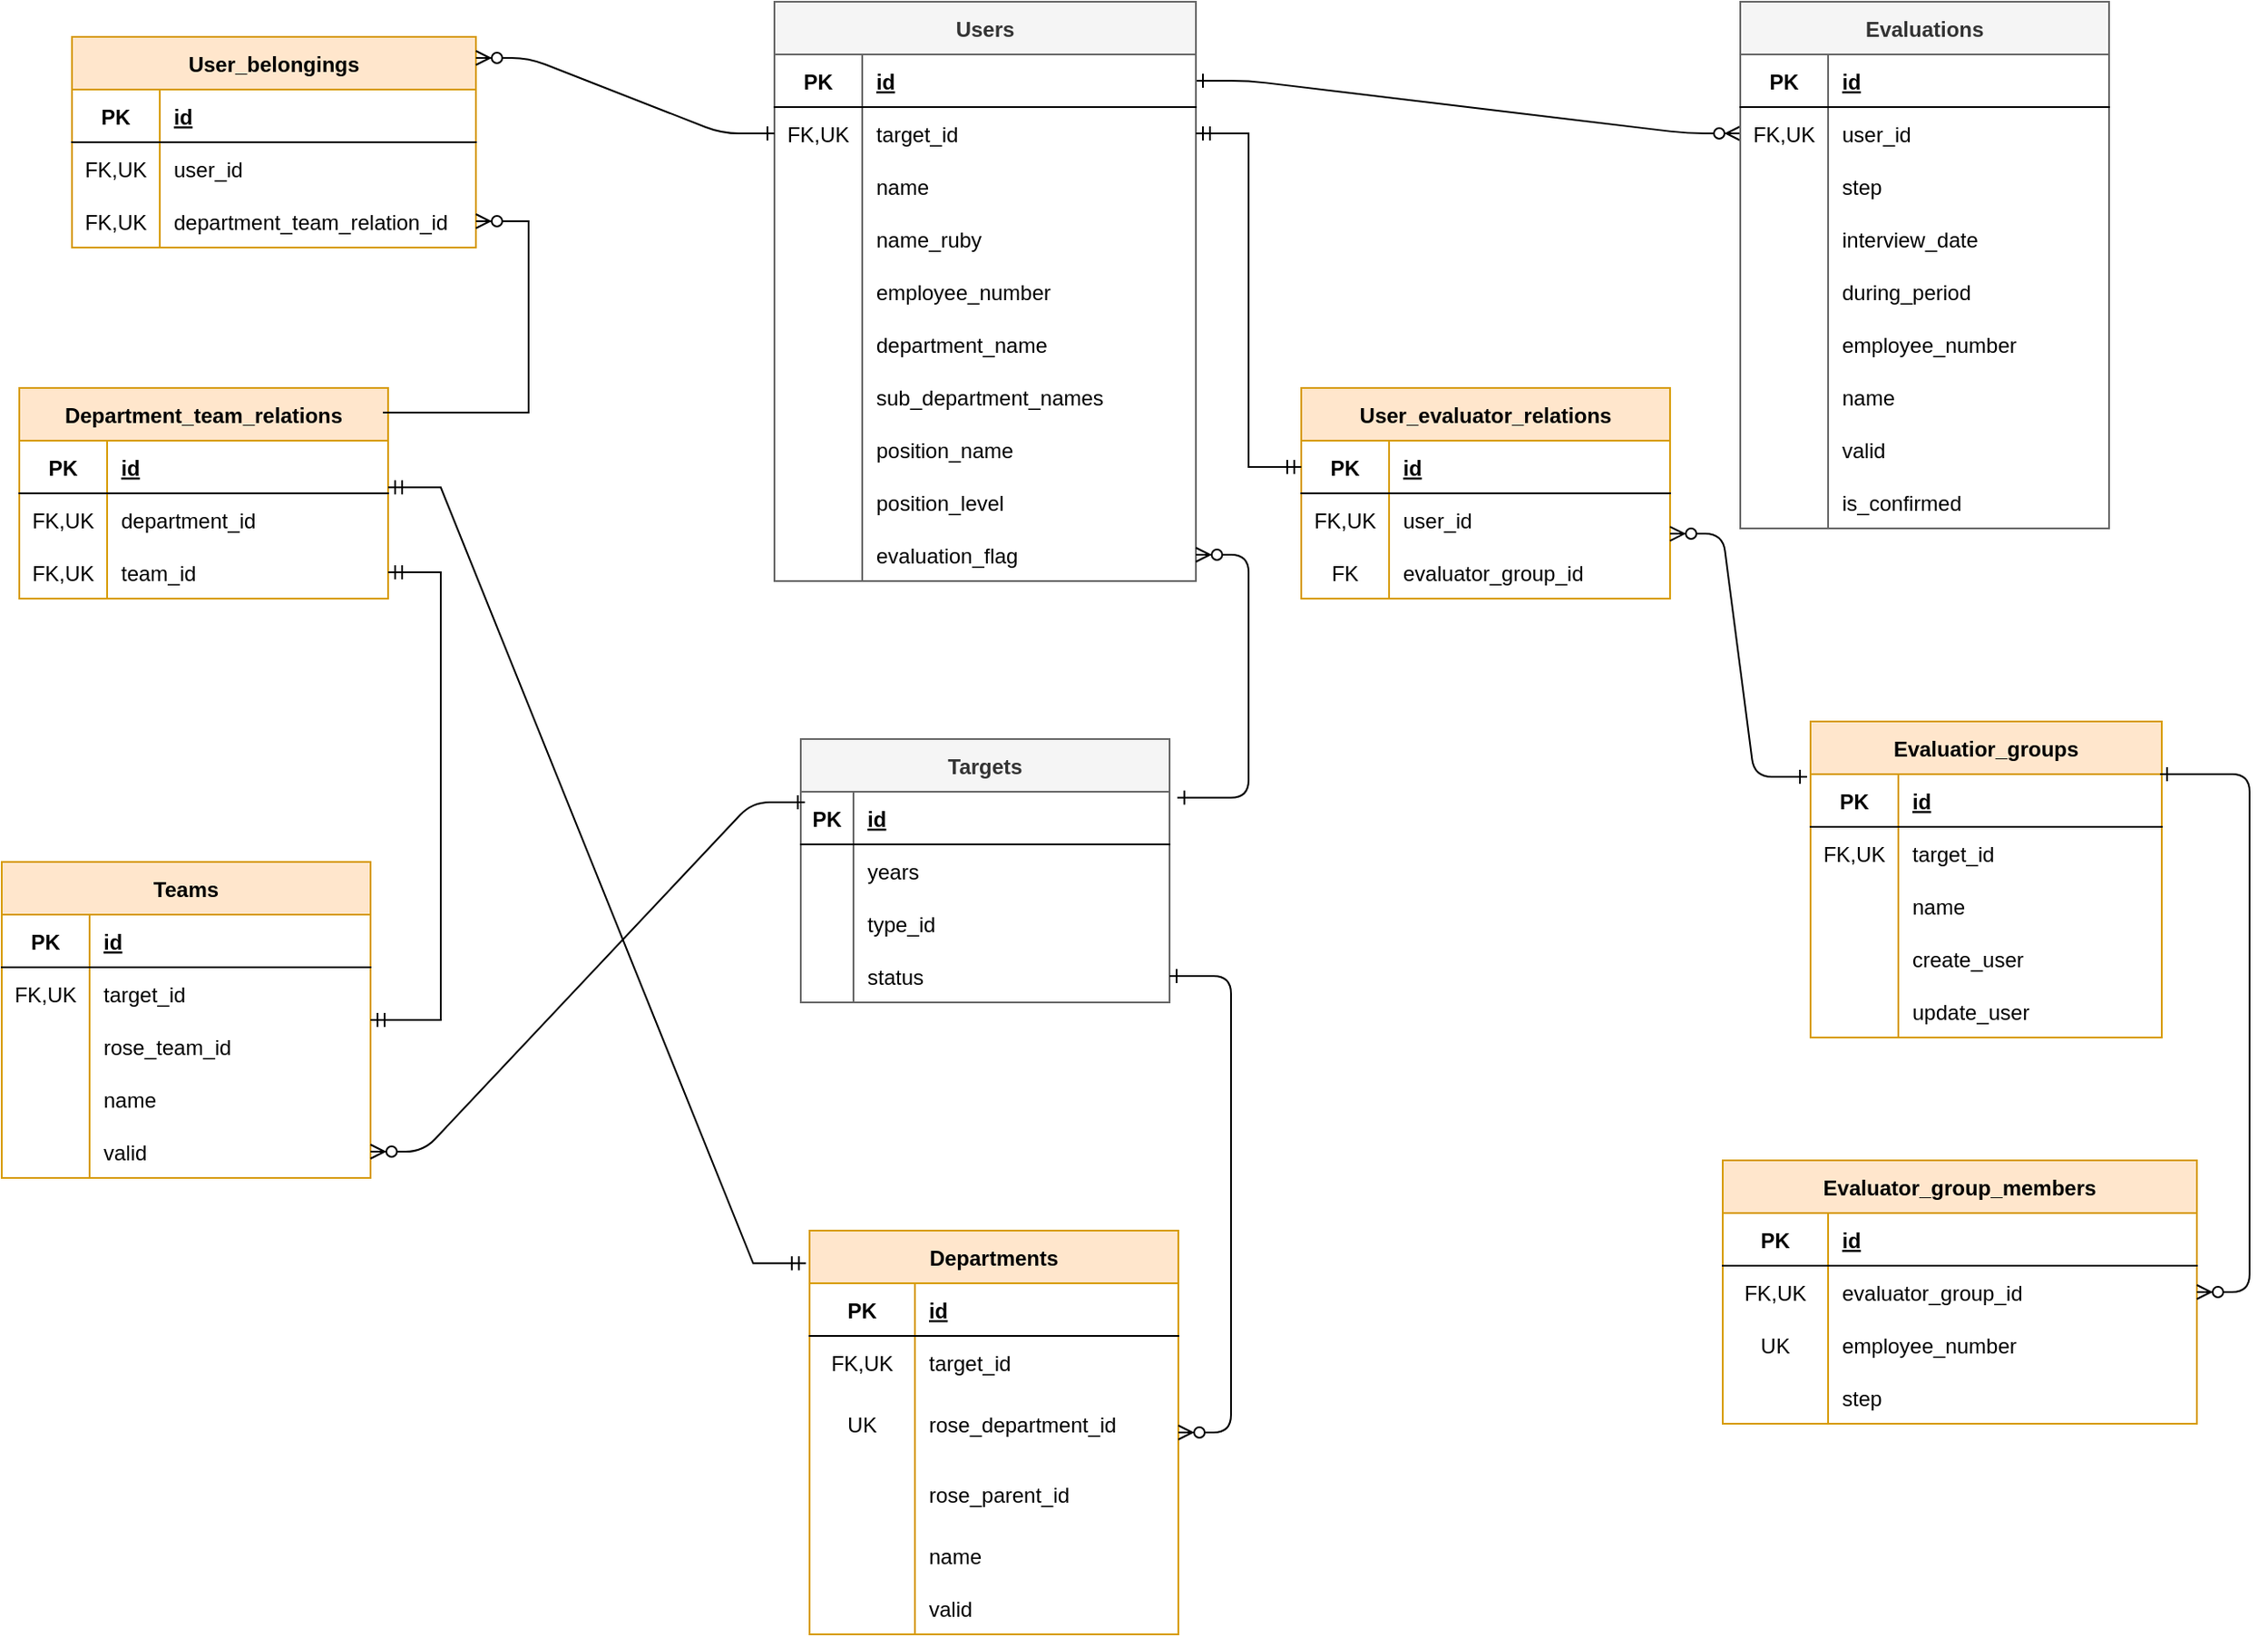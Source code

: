 <mxfile version="24.7.16">
  <diagram id="R2lEEEUBdFMjLlhIrx00" name="Page-1">
    <mxGraphModel dx="2284" dy="786" grid="1" gridSize="10" guides="1" tooltips="1" connect="1" arrows="1" fold="1" page="1" pageScale="1" pageWidth="850" pageHeight="1100" math="0" shadow="0" extFonts="Permanent Marker^https://fonts.googleapis.com/css?family=Permanent+Marker">
      <root>
        <mxCell id="0" />
        <mxCell id="1" parent="0" />
        <mxCell id="C-vyLk0tnHw3VtMMgP7b-1" value="" style="edgeStyle=entityRelationEdgeStyle;endArrow=ERzeroToMany;startArrow=ERone;endFill=1;startFill=0;" parent="1" source="C-vyLk0tnHw3VtMMgP7b-24" target="C-vyLk0tnHw3VtMMgP7b-6" edge="1">
          <mxGeometry width="100" height="100" relative="1" as="geometry">
            <mxPoint x="340" y="720" as="sourcePoint" />
            <mxPoint x="440" y="620" as="targetPoint" />
          </mxGeometry>
        </mxCell>
        <mxCell id="C-vyLk0tnHw3VtMMgP7b-2" value="Evaluations" style="shape=table;startSize=30;container=1;collapsible=1;childLayout=tableLayout;fixedRows=1;rowLines=0;fontStyle=1;align=center;resizeLast=1;fillColor=#f5f5f5;fontColor=#333333;strokeColor=#666666;" parent="1" vertex="1">
          <mxGeometry x="740" y="10" width="210" height="300" as="geometry" />
        </mxCell>
        <mxCell id="C-vyLk0tnHw3VtMMgP7b-3" value="" style="shape=partialRectangle;collapsible=0;dropTarget=0;pointerEvents=0;fillColor=none;points=[[0,0.5],[1,0.5]];portConstraint=eastwest;top=0;left=0;right=0;bottom=1;" parent="C-vyLk0tnHw3VtMMgP7b-2" vertex="1">
          <mxGeometry y="30" width="210" height="30" as="geometry" />
        </mxCell>
        <mxCell id="C-vyLk0tnHw3VtMMgP7b-4" value="PK" style="shape=partialRectangle;overflow=hidden;connectable=0;fillColor=none;top=0;left=0;bottom=0;right=0;fontStyle=1;" parent="C-vyLk0tnHw3VtMMgP7b-3" vertex="1">
          <mxGeometry width="50" height="30" as="geometry">
            <mxRectangle width="50" height="30" as="alternateBounds" />
          </mxGeometry>
        </mxCell>
        <mxCell id="C-vyLk0tnHw3VtMMgP7b-5" value="id" style="shape=partialRectangle;overflow=hidden;connectable=0;fillColor=none;top=0;left=0;bottom=0;right=0;align=left;spacingLeft=6;fontStyle=5;" parent="C-vyLk0tnHw3VtMMgP7b-3" vertex="1">
          <mxGeometry x="50" width="160" height="30" as="geometry">
            <mxRectangle width="160" height="30" as="alternateBounds" />
          </mxGeometry>
        </mxCell>
        <mxCell id="C-vyLk0tnHw3VtMMgP7b-6" value="" style="shape=partialRectangle;collapsible=0;dropTarget=0;pointerEvents=0;fillColor=none;points=[[0,0.5],[1,0.5]];portConstraint=eastwest;top=0;left=0;right=0;bottom=0;" parent="C-vyLk0tnHw3VtMMgP7b-2" vertex="1">
          <mxGeometry y="60" width="210" height="30" as="geometry" />
        </mxCell>
        <mxCell id="C-vyLk0tnHw3VtMMgP7b-7" value="FK,UK" style="shape=partialRectangle;overflow=hidden;connectable=0;fillColor=none;top=0;left=0;bottom=0;right=0;" parent="C-vyLk0tnHw3VtMMgP7b-6" vertex="1">
          <mxGeometry width="50" height="30" as="geometry">
            <mxRectangle width="50" height="30" as="alternateBounds" />
          </mxGeometry>
        </mxCell>
        <mxCell id="C-vyLk0tnHw3VtMMgP7b-8" value="user_id" style="shape=partialRectangle;overflow=hidden;connectable=0;fillColor=none;top=0;left=0;bottom=0;right=0;align=left;spacingLeft=6;" parent="C-vyLk0tnHw3VtMMgP7b-6" vertex="1">
          <mxGeometry x="50" width="160" height="30" as="geometry">
            <mxRectangle width="160" height="30" as="alternateBounds" />
          </mxGeometry>
        </mxCell>
        <mxCell id="C-vyLk0tnHw3VtMMgP7b-9" value="" style="shape=partialRectangle;collapsible=0;dropTarget=0;pointerEvents=0;fillColor=none;points=[[0,0.5],[1,0.5]];portConstraint=eastwest;top=0;left=0;right=0;bottom=0;" parent="C-vyLk0tnHw3VtMMgP7b-2" vertex="1">
          <mxGeometry y="90" width="210" height="30" as="geometry" />
        </mxCell>
        <mxCell id="C-vyLk0tnHw3VtMMgP7b-10" value="" style="shape=partialRectangle;overflow=hidden;connectable=0;fillColor=none;top=0;left=0;bottom=0;right=0;" parent="C-vyLk0tnHw3VtMMgP7b-9" vertex="1">
          <mxGeometry width="50" height="30" as="geometry">
            <mxRectangle width="50" height="30" as="alternateBounds" />
          </mxGeometry>
        </mxCell>
        <mxCell id="C-vyLk0tnHw3VtMMgP7b-11" value="step" style="shape=partialRectangle;overflow=hidden;connectable=0;fillColor=none;top=0;left=0;bottom=0;right=0;align=left;spacingLeft=6;" parent="C-vyLk0tnHw3VtMMgP7b-9" vertex="1">
          <mxGeometry x="50" width="160" height="30" as="geometry">
            <mxRectangle width="160" height="30" as="alternateBounds" />
          </mxGeometry>
        </mxCell>
        <mxCell id="zBMFIVo237VABx9bfyA4-43" style="shape=partialRectangle;collapsible=0;dropTarget=0;pointerEvents=0;fillColor=none;points=[[0,0.5],[1,0.5]];portConstraint=eastwest;top=0;left=0;right=0;bottom=0;" parent="C-vyLk0tnHw3VtMMgP7b-2" vertex="1">
          <mxGeometry y="120" width="210" height="30" as="geometry" />
        </mxCell>
        <mxCell id="zBMFIVo237VABx9bfyA4-44" style="shape=partialRectangle;overflow=hidden;connectable=0;fillColor=none;top=0;left=0;bottom=0;right=0;" parent="zBMFIVo237VABx9bfyA4-43" vertex="1">
          <mxGeometry width="50" height="30" as="geometry">
            <mxRectangle width="50" height="30" as="alternateBounds" />
          </mxGeometry>
        </mxCell>
        <mxCell id="zBMFIVo237VABx9bfyA4-45" value="interview_date" style="shape=partialRectangle;overflow=hidden;connectable=0;fillColor=none;top=0;left=0;bottom=0;right=0;align=left;spacingLeft=6;" parent="zBMFIVo237VABx9bfyA4-43" vertex="1">
          <mxGeometry x="50" width="160" height="30" as="geometry">
            <mxRectangle width="160" height="30" as="alternateBounds" />
          </mxGeometry>
        </mxCell>
        <mxCell id="zBMFIVo237VABx9bfyA4-46" style="shape=partialRectangle;collapsible=0;dropTarget=0;pointerEvents=0;fillColor=none;points=[[0,0.5],[1,0.5]];portConstraint=eastwest;top=0;left=0;right=0;bottom=0;" parent="C-vyLk0tnHw3VtMMgP7b-2" vertex="1">
          <mxGeometry y="150" width="210" height="30" as="geometry" />
        </mxCell>
        <mxCell id="zBMFIVo237VABx9bfyA4-47" style="shape=partialRectangle;overflow=hidden;connectable=0;fillColor=none;top=0;left=0;bottom=0;right=0;" parent="zBMFIVo237VABx9bfyA4-46" vertex="1">
          <mxGeometry width="50" height="30" as="geometry">
            <mxRectangle width="50" height="30" as="alternateBounds" />
          </mxGeometry>
        </mxCell>
        <mxCell id="zBMFIVo237VABx9bfyA4-48" value="during_period" style="shape=partialRectangle;overflow=hidden;connectable=0;fillColor=none;top=0;left=0;bottom=0;right=0;align=left;spacingLeft=6;" parent="zBMFIVo237VABx9bfyA4-46" vertex="1">
          <mxGeometry x="50" width="160" height="30" as="geometry">
            <mxRectangle width="160" height="30" as="alternateBounds" />
          </mxGeometry>
        </mxCell>
        <mxCell id="zBMFIVo237VABx9bfyA4-53" style="shape=partialRectangle;collapsible=0;dropTarget=0;pointerEvents=0;fillColor=none;points=[[0,0.5],[1,0.5]];portConstraint=eastwest;top=0;left=0;right=0;bottom=0;" parent="C-vyLk0tnHw3VtMMgP7b-2" vertex="1">
          <mxGeometry y="180" width="210" height="30" as="geometry" />
        </mxCell>
        <mxCell id="zBMFIVo237VABx9bfyA4-54" style="shape=partialRectangle;overflow=hidden;connectable=0;fillColor=none;top=0;left=0;bottom=0;right=0;" parent="zBMFIVo237VABx9bfyA4-53" vertex="1">
          <mxGeometry width="50" height="30" as="geometry">
            <mxRectangle width="50" height="30" as="alternateBounds" />
          </mxGeometry>
        </mxCell>
        <mxCell id="zBMFIVo237VABx9bfyA4-55" value="employee_number" style="shape=partialRectangle;overflow=hidden;connectable=0;fillColor=none;top=0;left=0;bottom=0;right=0;align=left;spacingLeft=6;" parent="zBMFIVo237VABx9bfyA4-53" vertex="1">
          <mxGeometry x="50" width="160" height="30" as="geometry">
            <mxRectangle width="160" height="30" as="alternateBounds" />
          </mxGeometry>
        </mxCell>
        <mxCell id="zBMFIVo237VABx9bfyA4-50" style="shape=partialRectangle;collapsible=0;dropTarget=0;pointerEvents=0;fillColor=none;points=[[0,0.5],[1,0.5]];portConstraint=eastwest;top=0;left=0;right=0;bottom=0;" parent="C-vyLk0tnHw3VtMMgP7b-2" vertex="1">
          <mxGeometry y="210" width="210" height="30" as="geometry" />
        </mxCell>
        <mxCell id="zBMFIVo237VABx9bfyA4-51" style="shape=partialRectangle;overflow=hidden;connectable=0;fillColor=none;top=0;left=0;bottom=0;right=0;" parent="zBMFIVo237VABx9bfyA4-50" vertex="1">
          <mxGeometry width="50" height="30" as="geometry">
            <mxRectangle width="50" height="30" as="alternateBounds" />
          </mxGeometry>
        </mxCell>
        <mxCell id="zBMFIVo237VABx9bfyA4-52" value="name" style="shape=partialRectangle;overflow=hidden;connectable=0;fillColor=none;top=0;left=0;bottom=0;right=0;align=left;spacingLeft=6;" parent="zBMFIVo237VABx9bfyA4-50" vertex="1">
          <mxGeometry x="50" width="160" height="30" as="geometry">
            <mxRectangle width="160" height="30" as="alternateBounds" />
          </mxGeometry>
        </mxCell>
        <mxCell id="zBMFIVo237VABx9bfyA4-56" style="shape=partialRectangle;collapsible=0;dropTarget=0;pointerEvents=0;fillColor=none;points=[[0,0.5],[1,0.5]];portConstraint=eastwest;top=0;left=0;right=0;bottom=0;" parent="C-vyLk0tnHw3VtMMgP7b-2" vertex="1">
          <mxGeometry y="240" width="210" height="30" as="geometry" />
        </mxCell>
        <mxCell id="zBMFIVo237VABx9bfyA4-57" style="shape=partialRectangle;overflow=hidden;connectable=0;fillColor=none;top=0;left=0;bottom=0;right=0;" parent="zBMFIVo237VABx9bfyA4-56" vertex="1">
          <mxGeometry width="50" height="30" as="geometry">
            <mxRectangle width="50" height="30" as="alternateBounds" />
          </mxGeometry>
        </mxCell>
        <mxCell id="zBMFIVo237VABx9bfyA4-58" value="valid" style="shape=partialRectangle;overflow=hidden;connectable=0;fillColor=none;top=0;left=0;bottom=0;right=0;align=left;spacingLeft=6;" parent="zBMFIVo237VABx9bfyA4-56" vertex="1">
          <mxGeometry x="50" width="160" height="30" as="geometry">
            <mxRectangle width="160" height="30" as="alternateBounds" />
          </mxGeometry>
        </mxCell>
        <mxCell id="zBMFIVo237VABx9bfyA4-59" style="shape=partialRectangle;collapsible=0;dropTarget=0;pointerEvents=0;fillColor=none;points=[[0,0.5],[1,0.5]];portConstraint=eastwest;top=0;left=0;right=0;bottom=0;" parent="C-vyLk0tnHw3VtMMgP7b-2" vertex="1">
          <mxGeometry y="270" width="210" height="30" as="geometry" />
        </mxCell>
        <mxCell id="zBMFIVo237VABx9bfyA4-60" style="shape=partialRectangle;overflow=hidden;connectable=0;fillColor=none;top=0;left=0;bottom=0;right=0;" parent="zBMFIVo237VABx9bfyA4-59" vertex="1">
          <mxGeometry width="50" height="30" as="geometry">
            <mxRectangle width="50" height="30" as="alternateBounds" />
          </mxGeometry>
        </mxCell>
        <mxCell id="zBMFIVo237VABx9bfyA4-61" value="is_confirmed" style="shape=partialRectangle;overflow=hidden;connectable=0;fillColor=none;top=0;left=0;bottom=0;right=0;align=left;spacingLeft=6;" parent="zBMFIVo237VABx9bfyA4-59" vertex="1">
          <mxGeometry x="50" width="160" height="30" as="geometry">
            <mxRectangle width="160" height="30" as="alternateBounds" />
          </mxGeometry>
        </mxCell>
        <mxCell id="C-vyLk0tnHw3VtMMgP7b-13" value="User_evaluator_relations" style="shape=table;startSize=30;container=1;collapsible=1;childLayout=tableLayout;fixedRows=1;rowLines=0;fontStyle=1;align=center;resizeLast=1;fillColor=#ffe6cc;strokeColor=#d79b00;" parent="1" vertex="1">
          <mxGeometry x="490" y="230" width="210" height="120" as="geometry" />
        </mxCell>
        <mxCell id="C-vyLk0tnHw3VtMMgP7b-14" value="" style="shape=partialRectangle;collapsible=0;dropTarget=0;pointerEvents=0;fillColor=none;points=[[0,0.5],[1,0.5]];portConstraint=eastwest;top=0;left=0;right=0;bottom=1;" parent="C-vyLk0tnHw3VtMMgP7b-13" vertex="1">
          <mxGeometry y="30" width="210" height="30" as="geometry" />
        </mxCell>
        <mxCell id="C-vyLk0tnHw3VtMMgP7b-15" value="PK" style="shape=partialRectangle;overflow=hidden;connectable=0;fillColor=none;top=0;left=0;bottom=0;right=0;fontStyle=1;" parent="C-vyLk0tnHw3VtMMgP7b-14" vertex="1">
          <mxGeometry width="50" height="30" as="geometry">
            <mxRectangle width="50" height="30" as="alternateBounds" />
          </mxGeometry>
        </mxCell>
        <mxCell id="C-vyLk0tnHw3VtMMgP7b-16" value="id" style="shape=partialRectangle;overflow=hidden;connectable=0;fillColor=none;top=0;left=0;bottom=0;right=0;align=left;spacingLeft=6;fontStyle=5;" parent="C-vyLk0tnHw3VtMMgP7b-14" vertex="1">
          <mxGeometry x="50" width="160" height="30" as="geometry">
            <mxRectangle width="160" height="30" as="alternateBounds" />
          </mxGeometry>
        </mxCell>
        <mxCell id="C-vyLk0tnHw3VtMMgP7b-17" value="" style="shape=partialRectangle;collapsible=0;dropTarget=0;pointerEvents=0;fillColor=none;points=[[0,0.5],[1,0.5]];portConstraint=eastwest;top=0;left=0;right=0;bottom=0;" parent="C-vyLk0tnHw3VtMMgP7b-13" vertex="1">
          <mxGeometry y="60" width="210" height="30" as="geometry" />
        </mxCell>
        <mxCell id="C-vyLk0tnHw3VtMMgP7b-18" value="FK,UK" style="shape=partialRectangle;overflow=hidden;connectable=0;fillColor=none;top=0;left=0;bottom=0;right=0;" parent="C-vyLk0tnHw3VtMMgP7b-17" vertex="1">
          <mxGeometry width="50" height="30" as="geometry">
            <mxRectangle width="50" height="30" as="alternateBounds" />
          </mxGeometry>
        </mxCell>
        <mxCell id="C-vyLk0tnHw3VtMMgP7b-19" value="user_id" style="shape=partialRectangle;overflow=hidden;connectable=0;fillColor=none;top=0;left=0;bottom=0;right=0;align=left;spacingLeft=6;" parent="C-vyLk0tnHw3VtMMgP7b-17" vertex="1">
          <mxGeometry x="50" width="160" height="30" as="geometry">
            <mxRectangle width="160" height="30" as="alternateBounds" />
          </mxGeometry>
        </mxCell>
        <mxCell id="C-vyLk0tnHw3VtMMgP7b-20" value="" style="shape=partialRectangle;collapsible=0;dropTarget=0;pointerEvents=0;fillColor=none;points=[[0,0.5],[1,0.5]];portConstraint=eastwest;top=0;left=0;right=0;bottom=0;" parent="C-vyLk0tnHw3VtMMgP7b-13" vertex="1">
          <mxGeometry y="90" width="210" height="30" as="geometry" />
        </mxCell>
        <mxCell id="C-vyLk0tnHw3VtMMgP7b-21" value="FK" style="shape=partialRectangle;overflow=hidden;connectable=0;fillColor=none;top=0;left=0;bottom=0;right=0;" parent="C-vyLk0tnHw3VtMMgP7b-20" vertex="1">
          <mxGeometry width="50" height="30" as="geometry">
            <mxRectangle width="50" height="30" as="alternateBounds" />
          </mxGeometry>
        </mxCell>
        <mxCell id="C-vyLk0tnHw3VtMMgP7b-22" value="evaluator_group_id" style="shape=partialRectangle;overflow=hidden;connectable=0;fillColor=none;top=0;left=0;bottom=0;right=0;align=left;spacingLeft=6;" parent="C-vyLk0tnHw3VtMMgP7b-20" vertex="1">
          <mxGeometry x="50" width="160" height="30" as="geometry">
            <mxRectangle width="160" height="30" as="alternateBounds" />
          </mxGeometry>
        </mxCell>
        <mxCell id="C-vyLk0tnHw3VtMMgP7b-23" value="Users" style="shape=table;startSize=30;container=1;collapsible=1;childLayout=tableLayout;fixedRows=1;rowLines=0;fontStyle=1;align=center;resizeLast=1;fillColor=#f5f5f5;fontColor=#333333;strokeColor=#666666;" parent="1" vertex="1">
          <mxGeometry x="190" y="10" width="240" height="330" as="geometry" />
        </mxCell>
        <mxCell id="C-vyLk0tnHw3VtMMgP7b-24" value="" style="shape=partialRectangle;collapsible=0;dropTarget=0;pointerEvents=0;fillColor=none;points=[[0,0.5],[1,0.5]];portConstraint=eastwest;top=0;left=0;right=0;bottom=1;" parent="C-vyLk0tnHw3VtMMgP7b-23" vertex="1">
          <mxGeometry y="30" width="240" height="30" as="geometry" />
        </mxCell>
        <mxCell id="C-vyLk0tnHw3VtMMgP7b-25" value="PK" style="shape=partialRectangle;overflow=hidden;connectable=0;fillColor=none;top=0;left=0;bottom=0;right=0;fontStyle=1;" parent="C-vyLk0tnHw3VtMMgP7b-24" vertex="1">
          <mxGeometry width="50" height="30" as="geometry">
            <mxRectangle width="50" height="30" as="alternateBounds" />
          </mxGeometry>
        </mxCell>
        <mxCell id="C-vyLk0tnHw3VtMMgP7b-26" value="id" style="shape=partialRectangle;overflow=hidden;connectable=0;fillColor=none;top=0;left=0;bottom=0;right=0;align=left;spacingLeft=6;fontStyle=5;" parent="C-vyLk0tnHw3VtMMgP7b-24" vertex="1">
          <mxGeometry x="50" width="190" height="30" as="geometry">
            <mxRectangle width="190" height="30" as="alternateBounds" />
          </mxGeometry>
        </mxCell>
        <mxCell id="C-vyLk0tnHw3VtMMgP7b-27" value="" style="shape=partialRectangle;collapsible=0;dropTarget=0;pointerEvents=0;fillColor=none;points=[[0,0.5],[1,0.5]];portConstraint=eastwest;top=0;left=0;right=0;bottom=0;" parent="C-vyLk0tnHw3VtMMgP7b-23" vertex="1">
          <mxGeometry y="60" width="240" height="30" as="geometry" />
        </mxCell>
        <mxCell id="C-vyLk0tnHw3VtMMgP7b-28" value="FK,UK" style="shape=partialRectangle;overflow=hidden;connectable=0;fillColor=none;top=0;left=0;bottom=0;right=0;" parent="C-vyLk0tnHw3VtMMgP7b-27" vertex="1">
          <mxGeometry width="50" height="30" as="geometry">
            <mxRectangle width="50" height="30" as="alternateBounds" />
          </mxGeometry>
        </mxCell>
        <mxCell id="C-vyLk0tnHw3VtMMgP7b-29" value="target_id" style="shape=partialRectangle;overflow=hidden;connectable=0;fillColor=none;top=0;left=0;bottom=0;right=0;align=left;spacingLeft=6;" parent="C-vyLk0tnHw3VtMMgP7b-27" vertex="1">
          <mxGeometry x="50" width="190" height="30" as="geometry">
            <mxRectangle width="190" height="30" as="alternateBounds" />
          </mxGeometry>
        </mxCell>
        <mxCell id="zBMFIVo237VABx9bfyA4-63" style="shape=partialRectangle;collapsible=0;dropTarget=0;pointerEvents=0;fillColor=none;points=[[0,0.5],[1,0.5]];portConstraint=eastwest;top=0;left=0;right=0;bottom=0;" parent="C-vyLk0tnHw3VtMMgP7b-23" vertex="1">
          <mxGeometry y="90" width="240" height="30" as="geometry" />
        </mxCell>
        <mxCell id="zBMFIVo237VABx9bfyA4-64" style="shape=partialRectangle;overflow=hidden;connectable=0;fillColor=none;top=0;left=0;bottom=0;right=0;" parent="zBMFIVo237VABx9bfyA4-63" vertex="1">
          <mxGeometry width="50" height="30" as="geometry">
            <mxRectangle width="50" height="30" as="alternateBounds" />
          </mxGeometry>
        </mxCell>
        <mxCell id="zBMFIVo237VABx9bfyA4-65" value="name" style="shape=partialRectangle;overflow=hidden;connectable=0;fillColor=none;top=0;left=0;bottom=0;right=0;align=left;spacingLeft=6;" parent="zBMFIVo237VABx9bfyA4-63" vertex="1">
          <mxGeometry x="50" width="190" height="30" as="geometry">
            <mxRectangle width="190" height="30" as="alternateBounds" />
          </mxGeometry>
        </mxCell>
        <mxCell id="zBMFIVo237VABx9bfyA4-66" style="shape=partialRectangle;collapsible=0;dropTarget=0;pointerEvents=0;fillColor=none;points=[[0,0.5],[1,0.5]];portConstraint=eastwest;top=0;left=0;right=0;bottom=0;" parent="C-vyLk0tnHw3VtMMgP7b-23" vertex="1">
          <mxGeometry y="120" width="240" height="30" as="geometry" />
        </mxCell>
        <mxCell id="zBMFIVo237VABx9bfyA4-67" style="shape=partialRectangle;overflow=hidden;connectable=0;fillColor=none;top=0;left=0;bottom=0;right=0;" parent="zBMFIVo237VABx9bfyA4-66" vertex="1">
          <mxGeometry width="50" height="30" as="geometry">
            <mxRectangle width="50" height="30" as="alternateBounds" />
          </mxGeometry>
        </mxCell>
        <mxCell id="zBMFIVo237VABx9bfyA4-68" value="name_ruby" style="shape=partialRectangle;overflow=hidden;connectable=0;fillColor=none;top=0;left=0;bottom=0;right=0;align=left;spacingLeft=6;" parent="zBMFIVo237VABx9bfyA4-66" vertex="1">
          <mxGeometry x="50" width="190" height="30" as="geometry">
            <mxRectangle width="190" height="30" as="alternateBounds" />
          </mxGeometry>
        </mxCell>
        <mxCell id="zBMFIVo237VABx9bfyA4-69" style="shape=partialRectangle;collapsible=0;dropTarget=0;pointerEvents=0;fillColor=none;points=[[0,0.5],[1,0.5]];portConstraint=eastwest;top=0;left=0;right=0;bottom=0;" parent="C-vyLk0tnHw3VtMMgP7b-23" vertex="1">
          <mxGeometry y="150" width="240" height="30" as="geometry" />
        </mxCell>
        <mxCell id="zBMFIVo237VABx9bfyA4-70" style="shape=partialRectangle;overflow=hidden;connectable=0;fillColor=none;top=0;left=0;bottom=0;right=0;" parent="zBMFIVo237VABx9bfyA4-69" vertex="1">
          <mxGeometry width="50" height="30" as="geometry">
            <mxRectangle width="50" height="30" as="alternateBounds" />
          </mxGeometry>
        </mxCell>
        <mxCell id="zBMFIVo237VABx9bfyA4-71" value="employee_number" style="shape=partialRectangle;overflow=hidden;connectable=0;fillColor=none;top=0;left=0;bottom=0;right=0;align=left;spacingLeft=6;" parent="zBMFIVo237VABx9bfyA4-69" vertex="1">
          <mxGeometry x="50" width="190" height="30" as="geometry">
            <mxRectangle width="190" height="30" as="alternateBounds" />
          </mxGeometry>
        </mxCell>
        <mxCell id="zBMFIVo237VABx9bfyA4-72" style="shape=partialRectangle;collapsible=0;dropTarget=0;pointerEvents=0;fillColor=none;points=[[0,0.5],[1,0.5]];portConstraint=eastwest;top=0;left=0;right=0;bottom=0;" parent="C-vyLk0tnHw3VtMMgP7b-23" vertex="1">
          <mxGeometry y="180" width="240" height="30" as="geometry" />
        </mxCell>
        <mxCell id="zBMFIVo237VABx9bfyA4-73" style="shape=partialRectangle;overflow=hidden;connectable=0;fillColor=none;top=0;left=0;bottom=0;right=0;" parent="zBMFIVo237VABx9bfyA4-72" vertex="1">
          <mxGeometry width="50" height="30" as="geometry">
            <mxRectangle width="50" height="30" as="alternateBounds" />
          </mxGeometry>
        </mxCell>
        <mxCell id="zBMFIVo237VABx9bfyA4-74" value="department_name" style="shape=partialRectangle;overflow=hidden;connectable=0;fillColor=none;top=0;left=0;bottom=0;right=0;align=left;spacingLeft=6;" parent="zBMFIVo237VABx9bfyA4-72" vertex="1">
          <mxGeometry x="50" width="190" height="30" as="geometry">
            <mxRectangle width="190" height="30" as="alternateBounds" />
          </mxGeometry>
        </mxCell>
        <mxCell id="zBMFIVo237VABx9bfyA4-75" style="shape=partialRectangle;collapsible=0;dropTarget=0;pointerEvents=0;fillColor=none;points=[[0,0.5],[1,0.5]];portConstraint=eastwest;top=0;left=0;right=0;bottom=0;" parent="C-vyLk0tnHw3VtMMgP7b-23" vertex="1">
          <mxGeometry y="210" width="240" height="30" as="geometry" />
        </mxCell>
        <mxCell id="zBMFIVo237VABx9bfyA4-76" style="shape=partialRectangle;overflow=hidden;connectable=0;fillColor=none;top=0;left=0;bottom=0;right=0;" parent="zBMFIVo237VABx9bfyA4-75" vertex="1">
          <mxGeometry width="50" height="30" as="geometry">
            <mxRectangle width="50" height="30" as="alternateBounds" />
          </mxGeometry>
        </mxCell>
        <mxCell id="zBMFIVo237VABx9bfyA4-77" value="sub_department_names" style="shape=partialRectangle;overflow=hidden;connectable=0;fillColor=none;top=0;left=0;bottom=0;right=0;align=left;spacingLeft=6;" parent="zBMFIVo237VABx9bfyA4-75" vertex="1">
          <mxGeometry x="50" width="190" height="30" as="geometry">
            <mxRectangle width="190" height="30" as="alternateBounds" />
          </mxGeometry>
        </mxCell>
        <mxCell id="zBMFIVo237VABx9bfyA4-81" style="shape=partialRectangle;collapsible=0;dropTarget=0;pointerEvents=0;fillColor=none;points=[[0,0.5],[1,0.5]];portConstraint=eastwest;top=0;left=0;right=0;bottom=0;" parent="C-vyLk0tnHw3VtMMgP7b-23" vertex="1">
          <mxGeometry y="240" width="240" height="30" as="geometry" />
        </mxCell>
        <mxCell id="zBMFIVo237VABx9bfyA4-82" style="shape=partialRectangle;overflow=hidden;connectable=0;fillColor=none;top=0;left=0;bottom=0;right=0;" parent="zBMFIVo237VABx9bfyA4-81" vertex="1">
          <mxGeometry width="50" height="30" as="geometry">
            <mxRectangle width="50" height="30" as="alternateBounds" />
          </mxGeometry>
        </mxCell>
        <mxCell id="zBMFIVo237VABx9bfyA4-83" value="position_name" style="shape=partialRectangle;overflow=hidden;connectable=0;fillColor=none;top=0;left=0;bottom=0;right=0;align=left;spacingLeft=6;" parent="zBMFIVo237VABx9bfyA4-81" vertex="1">
          <mxGeometry x="50" width="190" height="30" as="geometry">
            <mxRectangle width="190" height="30" as="alternateBounds" />
          </mxGeometry>
        </mxCell>
        <mxCell id="zBMFIVo237VABx9bfyA4-78" style="shape=partialRectangle;collapsible=0;dropTarget=0;pointerEvents=0;fillColor=none;points=[[0,0.5],[1,0.5]];portConstraint=eastwest;top=0;left=0;right=0;bottom=0;" parent="C-vyLk0tnHw3VtMMgP7b-23" vertex="1">
          <mxGeometry y="270" width="240" height="30" as="geometry" />
        </mxCell>
        <mxCell id="zBMFIVo237VABx9bfyA4-79" style="shape=partialRectangle;overflow=hidden;connectable=0;fillColor=none;top=0;left=0;bottom=0;right=0;" parent="zBMFIVo237VABx9bfyA4-78" vertex="1">
          <mxGeometry width="50" height="30" as="geometry">
            <mxRectangle width="50" height="30" as="alternateBounds" />
          </mxGeometry>
        </mxCell>
        <mxCell id="zBMFIVo237VABx9bfyA4-80" value="position_level" style="shape=partialRectangle;overflow=hidden;connectable=0;fillColor=none;top=0;left=0;bottom=0;right=0;align=left;spacingLeft=6;" parent="zBMFIVo237VABx9bfyA4-78" vertex="1">
          <mxGeometry x="50" width="190" height="30" as="geometry">
            <mxRectangle width="190" height="30" as="alternateBounds" />
          </mxGeometry>
        </mxCell>
        <mxCell id="zBMFIVo237VABx9bfyA4-84" style="shape=partialRectangle;collapsible=0;dropTarget=0;pointerEvents=0;fillColor=none;points=[[0,0.5],[1,0.5]];portConstraint=eastwest;top=0;left=0;right=0;bottom=0;" parent="C-vyLk0tnHw3VtMMgP7b-23" vertex="1">
          <mxGeometry y="300" width="240" height="30" as="geometry" />
        </mxCell>
        <mxCell id="zBMFIVo237VABx9bfyA4-85" style="shape=partialRectangle;overflow=hidden;connectable=0;fillColor=none;top=0;left=0;bottom=0;right=0;" parent="zBMFIVo237VABx9bfyA4-84" vertex="1">
          <mxGeometry width="50" height="30" as="geometry">
            <mxRectangle width="50" height="30" as="alternateBounds" />
          </mxGeometry>
        </mxCell>
        <mxCell id="zBMFIVo237VABx9bfyA4-86" value="evaluation_flag" style="shape=partialRectangle;overflow=hidden;connectable=0;fillColor=none;top=0;left=0;bottom=0;right=0;align=left;spacingLeft=6;" parent="zBMFIVo237VABx9bfyA4-84" vertex="1">
          <mxGeometry x="50" width="190" height="30" as="geometry">
            <mxRectangle width="190" height="30" as="alternateBounds" />
          </mxGeometry>
        </mxCell>
        <mxCell id="j_0hf8zaxep9a2YWa9Al-1" value="Evaluatior_groups" style="shape=table;startSize=30;container=1;collapsible=1;childLayout=tableLayout;fixedRows=1;rowLines=0;fontStyle=1;align=center;resizeLast=1;fillColor=#ffe6cc;strokeColor=#d79b00;" parent="1" vertex="1">
          <mxGeometry x="780" y="420" width="200" height="180" as="geometry">
            <mxRectangle x="480" y="260" width="70" height="30" as="alternateBounds" />
          </mxGeometry>
        </mxCell>
        <mxCell id="j_0hf8zaxep9a2YWa9Al-2" value="" style="shape=partialRectangle;collapsible=0;dropTarget=0;pointerEvents=0;fillColor=none;points=[[0,0.5],[1,0.5]];portConstraint=eastwest;top=0;left=0;right=0;bottom=1;" parent="j_0hf8zaxep9a2YWa9Al-1" vertex="1">
          <mxGeometry y="30" width="200" height="30" as="geometry" />
        </mxCell>
        <mxCell id="j_0hf8zaxep9a2YWa9Al-3" value="PK" style="shape=partialRectangle;overflow=hidden;connectable=0;fillColor=none;top=0;left=0;bottom=0;right=0;fontStyle=1;" parent="j_0hf8zaxep9a2YWa9Al-2" vertex="1">
          <mxGeometry width="50" height="30" as="geometry">
            <mxRectangle width="50" height="30" as="alternateBounds" />
          </mxGeometry>
        </mxCell>
        <mxCell id="j_0hf8zaxep9a2YWa9Al-4" value="id" style="shape=partialRectangle;overflow=hidden;connectable=0;fillColor=none;top=0;left=0;bottom=0;right=0;align=left;spacingLeft=6;fontStyle=5;" parent="j_0hf8zaxep9a2YWa9Al-2" vertex="1">
          <mxGeometry x="50" width="150" height="30" as="geometry">
            <mxRectangle width="150" height="30" as="alternateBounds" />
          </mxGeometry>
        </mxCell>
        <mxCell id="zBMFIVo237VABx9bfyA4-39" style="shape=partialRectangle;collapsible=0;dropTarget=0;pointerEvents=0;fillColor=none;points=[[0,0.5],[1,0.5]];portConstraint=eastwest;top=0;left=0;right=0;bottom=0;" parent="j_0hf8zaxep9a2YWa9Al-1" vertex="1">
          <mxGeometry y="60" width="200" height="30" as="geometry" />
        </mxCell>
        <mxCell id="zBMFIVo237VABx9bfyA4-40" value="FK,UK" style="shape=partialRectangle;overflow=hidden;connectable=0;fillColor=none;top=0;left=0;bottom=0;right=0;" parent="zBMFIVo237VABx9bfyA4-39" vertex="1">
          <mxGeometry width="50" height="30" as="geometry">
            <mxRectangle width="50" height="30" as="alternateBounds" />
          </mxGeometry>
        </mxCell>
        <mxCell id="zBMFIVo237VABx9bfyA4-41" value="target_id" style="shape=partialRectangle;overflow=hidden;connectable=0;fillColor=none;top=0;left=0;bottom=0;right=0;align=left;spacingLeft=6;" parent="zBMFIVo237VABx9bfyA4-39" vertex="1">
          <mxGeometry x="50" width="150" height="30" as="geometry">
            <mxRectangle width="150" height="30" as="alternateBounds" />
          </mxGeometry>
        </mxCell>
        <mxCell id="j_0hf8zaxep9a2YWa9Al-5" value="" style="shape=partialRectangle;collapsible=0;dropTarget=0;pointerEvents=0;fillColor=none;points=[[0,0.5],[1,0.5]];portConstraint=eastwest;top=0;left=0;right=0;bottom=0;" parent="j_0hf8zaxep9a2YWa9Al-1" vertex="1">
          <mxGeometry y="90" width="200" height="30" as="geometry" />
        </mxCell>
        <mxCell id="j_0hf8zaxep9a2YWa9Al-6" value="" style="shape=partialRectangle;overflow=hidden;connectable=0;fillColor=none;top=0;left=0;bottom=0;right=0;" parent="j_0hf8zaxep9a2YWa9Al-5" vertex="1">
          <mxGeometry width="50" height="30" as="geometry">
            <mxRectangle width="50" height="30" as="alternateBounds" />
          </mxGeometry>
        </mxCell>
        <mxCell id="j_0hf8zaxep9a2YWa9Al-7" value="name" style="shape=partialRectangle;overflow=hidden;connectable=0;fillColor=none;top=0;left=0;bottom=0;right=0;align=left;spacingLeft=6;" parent="j_0hf8zaxep9a2YWa9Al-5" vertex="1">
          <mxGeometry x="50" width="150" height="30" as="geometry">
            <mxRectangle width="150" height="30" as="alternateBounds" />
          </mxGeometry>
        </mxCell>
        <mxCell id="j_0hf8zaxep9a2YWa9Al-8" value="" style="shape=partialRectangle;collapsible=0;dropTarget=0;pointerEvents=0;fillColor=none;points=[[0,0.5],[1,0.5]];portConstraint=eastwest;top=0;left=0;right=0;bottom=0;" parent="j_0hf8zaxep9a2YWa9Al-1" vertex="1">
          <mxGeometry y="120" width="200" height="30" as="geometry" />
        </mxCell>
        <mxCell id="j_0hf8zaxep9a2YWa9Al-9" value="" style="shape=partialRectangle;overflow=hidden;connectable=0;fillColor=none;top=0;left=0;bottom=0;right=0;" parent="j_0hf8zaxep9a2YWa9Al-8" vertex="1">
          <mxGeometry width="50" height="30" as="geometry">
            <mxRectangle width="50" height="30" as="alternateBounds" />
          </mxGeometry>
        </mxCell>
        <mxCell id="j_0hf8zaxep9a2YWa9Al-10" value="create_user" style="shape=partialRectangle;overflow=hidden;connectable=0;fillColor=none;top=0;left=0;bottom=0;right=0;align=left;spacingLeft=6;" parent="j_0hf8zaxep9a2YWa9Al-8" vertex="1">
          <mxGeometry x="50" width="150" height="30" as="geometry">
            <mxRectangle width="150" height="30" as="alternateBounds" />
          </mxGeometry>
        </mxCell>
        <mxCell id="zBMFIVo237VABx9bfyA4-4" style="shape=partialRectangle;collapsible=0;dropTarget=0;pointerEvents=0;fillColor=none;points=[[0,0.5],[1,0.5]];portConstraint=eastwest;top=0;left=0;right=0;bottom=0;" parent="j_0hf8zaxep9a2YWa9Al-1" vertex="1">
          <mxGeometry y="150" width="200" height="30" as="geometry" />
        </mxCell>
        <mxCell id="zBMFIVo237VABx9bfyA4-5" style="shape=partialRectangle;overflow=hidden;connectable=0;fillColor=none;top=0;left=0;bottom=0;right=0;" parent="zBMFIVo237VABx9bfyA4-4" vertex="1">
          <mxGeometry width="50" height="30" as="geometry">
            <mxRectangle width="50" height="30" as="alternateBounds" />
          </mxGeometry>
        </mxCell>
        <mxCell id="zBMFIVo237VABx9bfyA4-6" value="update_user" style="shape=partialRectangle;overflow=hidden;connectable=0;fillColor=none;top=0;left=0;bottom=0;right=0;align=left;spacingLeft=6;" parent="zBMFIVo237VABx9bfyA4-4" vertex="1">
          <mxGeometry x="50" width="150" height="30" as="geometry">
            <mxRectangle width="150" height="30" as="alternateBounds" />
          </mxGeometry>
        </mxCell>
        <mxCell id="j_0hf8zaxep9a2YWa9Al-11" value="Evaluator_group_members" style="shape=table;startSize=30;container=1;collapsible=1;childLayout=tableLayout;fixedRows=1;rowLines=0;fontStyle=1;align=center;resizeLast=1;fillColor=#ffe6cc;strokeColor=#d79b00;" parent="1" vertex="1">
          <mxGeometry x="730" y="670" width="270" height="150" as="geometry" />
        </mxCell>
        <mxCell id="j_0hf8zaxep9a2YWa9Al-12" value="" style="shape=partialRectangle;collapsible=0;dropTarget=0;pointerEvents=0;fillColor=none;points=[[0,0.5],[1,0.5]];portConstraint=eastwest;top=0;left=0;right=0;bottom=1;" parent="j_0hf8zaxep9a2YWa9Al-11" vertex="1">
          <mxGeometry y="30" width="270" height="30" as="geometry" />
        </mxCell>
        <mxCell id="j_0hf8zaxep9a2YWa9Al-13" value="PK" style="shape=partialRectangle;overflow=hidden;connectable=0;fillColor=none;top=0;left=0;bottom=0;right=0;fontStyle=1;" parent="j_0hf8zaxep9a2YWa9Al-12" vertex="1">
          <mxGeometry width="60" height="30" as="geometry">
            <mxRectangle width="60" height="30" as="alternateBounds" />
          </mxGeometry>
        </mxCell>
        <mxCell id="j_0hf8zaxep9a2YWa9Al-14" value="id" style="shape=partialRectangle;overflow=hidden;connectable=0;fillColor=none;top=0;left=0;bottom=0;right=0;align=left;spacingLeft=6;fontStyle=5;" parent="j_0hf8zaxep9a2YWa9Al-12" vertex="1">
          <mxGeometry x="60" width="210" height="30" as="geometry">
            <mxRectangle width="210" height="30" as="alternateBounds" />
          </mxGeometry>
        </mxCell>
        <mxCell id="-JjgfB9wK58RZS_YSbAr-1" style="shape=partialRectangle;collapsible=0;dropTarget=0;pointerEvents=0;fillColor=none;points=[[0,0.5],[1,0.5]];portConstraint=eastwest;top=0;left=0;right=0;bottom=0;" parent="j_0hf8zaxep9a2YWa9Al-11" vertex="1">
          <mxGeometry y="60" width="270" height="30" as="geometry" />
        </mxCell>
        <mxCell id="-JjgfB9wK58RZS_YSbAr-2" value="FK,UK" style="shape=partialRectangle;overflow=hidden;connectable=0;fillColor=none;top=0;left=0;bottom=0;right=0;" parent="-JjgfB9wK58RZS_YSbAr-1" vertex="1">
          <mxGeometry width="60" height="30" as="geometry">
            <mxRectangle width="60" height="30" as="alternateBounds" />
          </mxGeometry>
        </mxCell>
        <mxCell id="-JjgfB9wK58RZS_YSbAr-3" value="evaluator_group_id" style="shape=partialRectangle;overflow=hidden;connectable=0;fillColor=none;top=0;left=0;bottom=0;right=0;align=left;spacingLeft=6;" parent="-JjgfB9wK58RZS_YSbAr-1" vertex="1">
          <mxGeometry x="60" width="210" height="30" as="geometry">
            <mxRectangle width="210" height="30" as="alternateBounds" />
          </mxGeometry>
        </mxCell>
        <mxCell id="zBMFIVo237VABx9bfyA4-31" value="" style="shape=partialRectangle;collapsible=0;dropTarget=0;pointerEvents=0;fillColor=none;points=[[0,0.5],[1,0.5]];portConstraint=eastwest;top=0;left=0;right=0;bottom=0;" parent="j_0hf8zaxep9a2YWa9Al-11" vertex="1">
          <mxGeometry y="90" width="270" height="30" as="geometry" />
        </mxCell>
        <mxCell id="zBMFIVo237VABx9bfyA4-32" value="UK" style="shape=partialRectangle;overflow=hidden;connectable=0;fillColor=none;top=0;left=0;bottom=0;right=0;" parent="zBMFIVo237VABx9bfyA4-31" vertex="1">
          <mxGeometry width="60" height="30" as="geometry">
            <mxRectangle width="60" height="30" as="alternateBounds" />
          </mxGeometry>
        </mxCell>
        <mxCell id="zBMFIVo237VABx9bfyA4-33" value="employee_number" style="shape=partialRectangle;overflow=hidden;connectable=0;fillColor=none;top=0;left=0;bottom=0;right=0;align=left;spacingLeft=6;" parent="zBMFIVo237VABx9bfyA4-31" vertex="1">
          <mxGeometry x="60" width="210" height="30" as="geometry">
            <mxRectangle width="210" height="30" as="alternateBounds" />
          </mxGeometry>
        </mxCell>
        <mxCell id="j_0hf8zaxep9a2YWa9Al-52" style="shape=partialRectangle;collapsible=0;dropTarget=0;pointerEvents=0;fillColor=none;points=[[0,0.5],[1,0.5]];portConstraint=eastwest;top=0;left=0;right=0;bottom=0;" parent="j_0hf8zaxep9a2YWa9Al-11" vertex="1">
          <mxGeometry y="120" width="270" height="30" as="geometry" />
        </mxCell>
        <mxCell id="j_0hf8zaxep9a2YWa9Al-53" style="shape=partialRectangle;overflow=hidden;connectable=0;fillColor=none;top=0;left=0;bottom=0;right=0;" parent="j_0hf8zaxep9a2YWa9Al-52" vertex="1">
          <mxGeometry width="60" height="30" as="geometry">
            <mxRectangle width="60" height="30" as="alternateBounds" />
          </mxGeometry>
        </mxCell>
        <mxCell id="j_0hf8zaxep9a2YWa9Al-54" value="step" style="shape=partialRectangle;overflow=hidden;connectable=0;fillColor=none;top=0;left=0;bottom=0;right=0;align=left;spacingLeft=6;" parent="j_0hf8zaxep9a2YWa9Al-52" vertex="1">
          <mxGeometry x="60" width="210" height="30" as="geometry">
            <mxRectangle width="210" height="30" as="alternateBounds" />
          </mxGeometry>
        </mxCell>
        <mxCell id="j_0hf8zaxep9a2YWa9Al-21" value="User_belongings" style="shape=table;startSize=30;container=1;collapsible=1;childLayout=tableLayout;fixedRows=1;rowLines=0;fontStyle=1;align=center;resizeLast=1;fillColor=#ffe6cc;strokeColor=#d79b00;" parent="1" vertex="1">
          <mxGeometry x="-210" y="30" width="230" height="120" as="geometry" />
        </mxCell>
        <mxCell id="j_0hf8zaxep9a2YWa9Al-22" value="" style="shape=partialRectangle;collapsible=0;dropTarget=0;pointerEvents=0;fillColor=none;points=[[0,0.5],[1,0.5]];portConstraint=eastwest;top=0;left=0;right=0;bottom=1;" parent="j_0hf8zaxep9a2YWa9Al-21" vertex="1">
          <mxGeometry y="30" width="230" height="30" as="geometry" />
        </mxCell>
        <mxCell id="j_0hf8zaxep9a2YWa9Al-23" value="PK" style="shape=partialRectangle;overflow=hidden;connectable=0;fillColor=none;top=0;left=0;bottom=0;right=0;fontStyle=1;" parent="j_0hf8zaxep9a2YWa9Al-22" vertex="1">
          <mxGeometry width="50" height="30" as="geometry">
            <mxRectangle width="50" height="30" as="alternateBounds" />
          </mxGeometry>
        </mxCell>
        <mxCell id="j_0hf8zaxep9a2YWa9Al-24" value="id" style="shape=partialRectangle;overflow=hidden;connectable=0;fillColor=none;top=0;left=0;bottom=0;right=0;align=left;spacingLeft=6;fontStyle=5;" parent="j_0hf8zaxep9a2YWa9Al-22" vertex="1">
          <mxGeometry x="50" width="180" height="30" as="geometry">
            <mxRectangle width="180" height="30" as="alternateBounds" />
          </mxGeometry>
        </mxCell>
        <mxCell id="j_0hf8zaxep9a2YWa9Al-25" value="" style="shape=partialRectangle;collapsible=0;dropTarget=0;pointerEvents=0;fillColor=none;points=[[0,0.5],[1,0.5]];portConstraint=eastwest;top=0;left=0;right=0;bottom=0;" parent="j_0hf8zaxep9a2YWa9Al-21" vertex="1">
          <mxGeometry y="60" width="230" height="30" as="geometry" />
        </mxCell>
        <mxCell id="j_0hf8zaxep9a2YWa9Al-26" value="FK,UK" style="shape=partialRectangle;overflow=hidden;connectable=0;fillColor=none;top=0;left=0;bottom=0;right=0;" parent="j_0hf8zaxep9a2YWa9Al-25" vertex="1">
          <mxGeometry width="50" height="30" as="geometry">
            <mxRectangle width="50" height="30" as="alternateBounds" />
          </mxGeometry>
        </mxCell>
        <mxCell id="j_0hf8zaxep9a2YWa9Al-27" value="user_id" style="shape=partialRectangle;overflow=hidden;connectable=0;fillColor=none;top=0;left=0;bottom=0;right=0;align=left;spacingLeft=6;" parent="j_0hf8zaxep9a2YWa9Al-25" vertex="1">
          <mxGeometry x="50" width="180" height="30" as="geometry">
            <mxRectangle width="180" height="30" as="alternateBounds" />
          </mxGeometry>
        </mxCell>
        <mxCell id="j_0hf8zaxep9a2YWa9Al-28" value="" style="shape=partialRectangle;collapsible=0;dropTarget=0;pointerEvents=0;fillColor=none;points=[[0,0.5],[1,0.5]];portConstraint=eastwest;top=0;left=0;right=0;bottom=0;" parent="j_0hf8zaxep9a2YWa9Al-21" vertex="1">
          <mxGeometry y="90" width="230" height="30" as="geometry" />
        </mxCell>
        <mxCell id="j_0hf8zaxep9a2YWa9Al-29" value="FK,UK" style="shape=partialRectangle;overflow=hidden;connectable=0;fillColor=none;top=0;left=0;bottom=0;right=0;" parent="j_0hf8zaxep9a2YWa9Al-28" vertex="1">
          <mxGeometry width="50" height="30" as="geometry">
            <mxRectangle width="50" height="30" as="alternateBounds" />
          </mxGeometry>
        </mxCell>
        <mxCell id="j_0hf8zaxep9a2YWa9Al-30" value="department_team_relation_id" style="shape=partialRectangle;overflow=hidden;connectable=0;fillColor=none;top=0;left=0;bottom=0;right=0;align=left;spacingLeft=6;" parent="j_0hf8zaxep9a2YWa9Al-28" vertex="1">
          <mxGeometry x="50" width="180" height="30" as="geometry">
            <mxRectangle width="180" height="30" as="alternateBounds" />
          </mxGeometry>
        </mxCell>
        <mxCell id="j_0hf8zaxep9a2YWa9Al-58" value="Department_team_relations" style="shape=table;startSize=30;container=1;collapsible=1;childLayout=tableLayout;fixedRows=1;rowLines=0;fontStyle=1;align=center;resizeLast=1;fillColor=#ffe6cc;strokeColor=#d79b00;" parent="1" vertex="1">
          <mxGeometry x="-240" y="230" width="210" height="120" as="geometry" />
        </mxCell>
        <mxCell id="j_0hf8zaxep9a2YWa9Al-59" value="" style="shape=partialRectangle;collapsible=0;dropTarget=0;pointerEvents=0;fillColor=none;points=[[0,0.5],[1,0.5]];portConstraint=eastwest;top=0;left=0;right=0;bottom=1;" parent="j_0hf8zaxep9a2YWa9Al-58" vertex="1">
          <mxGeometry y="30" width="210" height="30" as="geometry" />
        </mxCell>
        <mxCell id="j_0hf8zaxep9a2YWa9Al-60" value="PK" style="shape=partialRectangle;overflow=hidden;connectable=0;fillColor=none;top=0;left=0;bottom=0;right=0;fontStyle=1;" parent="j_0hf8zaxep9a2YWa9Al-59" vertex="1">
          <mxGeometry width="50" height="30" as="geometry">
            <mxRectangle width="50" height="30" as="alternateBounds" />
          </mxGeometry>
        </mxCell>
        <mxCell id="j_0hf8zaxep9a2YWa9Al-61" value="id" style="shape=partialRectangle;overflow=hidden;connectable=0;fillColor=none;top=0;left=0;bottom=0;right=0;align=left;spacingLeft=6;fontStyle=5;" parent="j_0hf8zaxep9a2YWa9Al-59" vertex="1">
          <mxGeometry x="50" width="160" height="30" as="geometry">
            <mxRectangle width="160" height="30" as="alternateBounds" />
          </mxGeometry>
        </mxCell>
        <mxCell id="j_0hf8zaxep9a2YWa9Al-62" value="" style="shape=partialRectangle;collapsible=0;dropTarget=0;pointerEvents=0;fillColor=none;points=[[0,0.5],[1,0.5]];portConstraint=eastwest;top=0;left=0;right=0;bottom=0;" parent="j_0hf8zaxep9a2YWa9Al-58" vertex="1">
          <mxGeometry y="60" width="210" height="30" as="geometry" />
        </mxCell>
        <mxCell id="j_0hf8zaxep9a2YWa9Al-63" value="FK,UK" style="shape=partialRectangle;overflow=hidden;connectable=0;fillColor=none;top=0;left=0;bottom=0;right=0;" parent="j_0hf8zaxep9a2YWa9Al-62" vertex="1">
          <mxGeometry width="50" height="30" as="geometry">
            <mxRectangle width="50" height="30" as="alternateBounds" />
          </mxGeometry>
        </mxCell>
        <mxCell id="j_0hf8zaxep9a2YWa9Al-64" value="department_id" style="shape=partialRectangle;overflow=hidden;connectable=0;fillColor=none;top=0;left=0;bottom=0;right=0;align=left;spacingLeft=6;" parent="j_0hf8zaxep9a2YWa9Al-62" vertex="1">
          <mxGeometry x="50" width="160" height="30" as="geometry">
            <mxRectangle width="160" height="30" as="alternateBounds" />
          </mxGeometry>
        </mxCell>
        <mxCell id="j_0hf8zaxep9a2YWa9Al-65" value="" style="shape=partialRectangle;collapsible=0;dropTarget=0;pointerEvents=0;fillColor=none;points=[[0,0.5],[1,0.5]];portConstraint=eastwest;top=0;left=0;right=0;bottom=0;" parent="j_0hf8zaxep9a2YWa9Al-58" vertex="1">
          <mxGeometry y="90" width="210" height="30" as="geometry" />
        </mxCell>
        <mxCell id="j_0hf8zaxep9a2YWa9Al-66" value="FK,UK" style="shape=partialRectangle;overflow=hidden;connectable=0;fillColor=none;top=0;left=0;bottom=0;right=0;" parent="j_0hf8zaxep9a2YWa9Al-65" vertex="1">
          <mxGeometry width="50" height="30" as="geometry">
            <mxRectangle width="50" height="30" as="alternateBounds" />
          </mxGeometry>
        </mxCell>
        <mxCell id="j_0hf8zaxep9a2YWa9Al-67" value="team_id" style="shape=partialRectangle;overflow=hidden;connectable=0;fillColor=none;top=0;left=0;bottom=0;right=0;align=left;spacingLeft=6;" parent="j_0hf8zaxep9a2YWa9Al-65" vertex="1">
          <mxGeometry x="50" width="160" height="30" as="geometry">
            <mxRectangle width="160" height="30" as="alternateBounds" />
          </mxGeometry>
        </mxCell>
        <mxCell id="j_0hf8zaxep9a2YWa9Al-68" value="Departments" style="shape=table;startSize=30;container=1;collapsible=1;childLayout=tableLayout;fixedRows=1;rowLines=0;fontStyle=1;align=center;resizeLast=1;fillColor=#ffe6cc;strokeColor=#d79b00;" parent="1" vertex="1">
          <mxGeometry x="210" y="710" width="210" height="230" as="geometry" />
        </mxCell>
        <mxCell id="j_0hf8zaxep9a2YWa9Al-69" value="" style="shape=partialRectangle;collapsible=0;dropTarget=0;pointerEvents=0;fillColor=none;points=[[0,0.5],[1,0.5]];portConstraint=eastwest;top=0;left=0;right=0;bottom=1;" parent="j_0hf8zaxep9a2YWa9Al-68" vertex="1">
          <mxGeometry y="30" width="210" height="30" as="geometry" />
        </mxCell>
        <mxCell id="j_0hf8zaxep9a2YWa9Al-70" value="PK" style="shape=partialRectangle;overflow=hidden;connectable=0;fillColor=none;top=0;left=0;bottom=0;right=0;fontStyle=1;" parent="j_0hf8zaxep9a2YWa9Al-69" vertex="1">
          <mxGeometry width="60" height="30" as="geometry">
            <mxRectangle width="60" height="30" as="alternateBounds" />
          </mxGeometry>
        </mxCell>
        <mxCell id="j_0hf8zaxep9a2YWa9Al-71" value="id" style="shape=partialRectangle;overflow=hidden;connectable=0;fillColor=none;top=0;left=0;bottom=0;right=0;align=left;spacingLeft=6;fontStyle=5;" parent="j_0hf8zaxep9a2YWa9Al-69" vertex="1">
          <mxGeometry x="60" width="150" height="30" as="geometry">
            <mxRectangle width="150" height="30" as="alternateBounds" />
          </mxGeometry>
        </mxCell>
        <mxCell id="zBMFIVo237VABx9bfyA4-10" style="shape=partialRectangle;collapsible=0;dropTarget=0;pointerEvents=0;fillColor=none;points=[[0,0.5],[1,0.5]];portConstraint=eastwest;top=0;left=0;right=0;bottom=0;" parent="j_0hf8zaxep9a2YWa9Al-68" vertex="1">
          <mxGeometry y="60" width="210" height="30" as="geometry" />
        </mxCell>
        <mxCell id="zBMFIVo237VABx9bfyA4-11" value="FK,UK" style="shape=partialRectangle;overflow=hidden;connectable=0;fillColor=none;top=0;left=0;bottom=0;right=0;" parent="zBMFIVo237VABx9bfyA4-10" vertex="1">
          <mxGeometry width="60" height="30" as="geometry">
            <mxRectangle width="60" height="30" as="alternateBounds" />
          </mxGeometry>
        </mxCell>
        <mxCell id="zBMFIVo237VABx9bfyA4-12" value="target_id" style="shape=partialRectangle;overflow=hidden;connectable=0;fillColor=none;top=0;left=0;bottom=0;right=0;align=left;spacingLeft=6;" parent="zBMFIVo237VABx9bfyA4-10" vertex="1">
          <mxGeometry x="60" width="150" height="30" as="geometry">
            <mxRectangle width="150" height="30" as="alternateBounds" />
          </mxGeometry>
        </mxCell>
        <mxCell id="zBMFIVo237VABx9bfyA4-36" style="shape=partialRectangle;collapsible=0;dropTarget=0;pointerEvents=0;fillColor=none;points=[[0,0.5],[1,0.5]];portConstraint=eastwest;top=0;left=0;right=0;bottom=0;" parent="j_0hf8zaxep9a2YWa9Al-68" vertex="1">
          <mxGeometry y="90" width="210" height="40" as="geometry" />
        </mxCell>
        <mxCell id="zBMFIVo237VABx9bfyA4-37" value="UK" style="shape=partialRectangle;overflow=hidden;connectable=0;fillColor=none;top=0;left=0;bottom=0;right=0;" parent="zBMFIVo237VABx9bfyA4-36" vertex="1">
          <mxGeometry width="60" height="40" as="geometry">
            <mxRectangle width="60" height="40" as="alternateBounds" />
          </mxGeometry>
        </mxCell>
        <mxCell id="zBMFIVo237VABx9bfyA4-38" value="rose_department_id" style="shape=partialRectangle;overflow=hidden;connectable=0;fillColor=none;top=0;left=0;bottom=0;right=0;align=left;spacingLeft=6;" parent="zBMFIVo237VABx9bfyA4-36" vertex="1">
          <mxGeometry x="60" width="150" height="40" as="geometry">
            <mxRectangle width="150" height="40" as="alternateBounds" />
          </mxGeometry>
        </mxCell>
        <mxCell id="j_0hf8zaxep9a2YWa9Al-72" value="" style="shape=partialRectangle;collapsible=0;dropTarget=0;pointerEvents=0;fillColor=none;points=[[0,0.5],[1,0.5]];portConstraint=eastwest;top=0;left=0;right=0;bottom=0;" parent="j_0hf8zaxep9a2YWa9Al-68" vertex="1">
          <mxGeometry y="130" width="210" height="40" as="geometry" />
        </mxCell>
        <mxCell id="j_0hf8zaxep9a2YWa9Al-73" value="" style="shape=partialRectangle;overflow=hidden;connectable=0;fillColor=none;top=0;left=0;bottom=0;right=0;" parent="j_0hf8zaxep9a2YWa9Al-72" vertex="1">
          <mxGeometry width="60" height="40" as="geometry">
            <mxRectangle width="60" height="40" as="alternateBounds" />
          </mxGeometry>
        </mxCell>
        <mxCell id="j_0hf8zaxep9a2YWa9Al-74" value="rose_parent_id" style="shape=partialRectangle;overflow=hidden;connectable=0;fillColor=none;top=0;left=0;bottom=0;right=0;align=left;spacingLeft=6;" parent="j_0hf8zaxep9a2YWa9Al-72" vertex="1">
          <mxGeometry x="60" width="150" height="40" as="geometry">
            <mxRectangle width="150" height="40" as="alternateBounds" />
          </mxGeometry>
        </mxCell>
        <mxCell id="j_0hf8zaxep9a2YWa9Al-75" value="" style="shape=partialRectangle;collapsible=0;dropTarget=0;pointerEvents=0;fillColor=none;points=[[0,0.5],[1,0.5]];portConstraint=eastwest;top=0;left=0;right=0;bottom=0;" parent="j_0hf8zaxep9a2YWa9Al-68" vertex="1">
          <mxGeometry y="170" width="210" height="30" as="geometry" />
        </mxCell>
        <mxCell id="j_0hf8zaxep9a2YWa9Al-76" value="" style="shape=partialRectangle;overflow=hidden;connectable=0;fillColor=none;top=0;left=0;bottom=0;right=0;" parent="j_0hf8zaxep9a2YWa9Al-75" vertex="1">
          <mxGeometry width="60" height="30" as="geometry">
            <mxRectangle width="60" height="30" as="alternateBounds" />
          </mxGeometry>
        </mxCell>
        <mxCell id="j_0hf8zaxep9a2YWa9Al-77" value="name" style="shape=partialRectangle;overflow=hidden;connectable=0;fillColor=none;top=0;left=0;bottom=0;right=0;align=left;spacingLeft=6;" parent="j_0hf8zaxep9a2YWa9Al-75" vertex="1">
          <mxGeometry x="60" width="150" height="30" as="geometry">
            <mxRectangle width="150" height="30" as="alternateBounds" />
          </mxGeometry>
        </mxCell>
        <mxCell id="j_0hf8zaxep9a2YWa9Al-89" style="shape=partialRectangle;collapsible=0;dropTarget=0;pointerEvents=0;fillColor=none;points=[[0,0.5],[1,0.5]];portConstraint=eastwest;top=0;left=0;right=0;bottom=0;" parent="j_0hf8zaxep9a2YWa9Al-68" vertex="1">
          <mxGeometry y="200" width="210" height="30" as="geometry" />
        </mxCell>
        <mxCell id="j_0hf8zaxep9a2YWa9Al-90" style="shape=partialRectangle;overflow=hidden;connectable=0;fillColor=none;top=0;left=0;bottom=0;right=0;" parent="j_0hf8zaxep9a2YWa9Al-89" vertex="1">
          <mxGeometry width="60" height="30" as="geometry">
            <mxRectangle width="60" height="30" as="alternateBounds" />
          </mxGeometry>
        </mxCell>
        <mxCell id="j_0hf8zaxep9a2YWa9Al-91" value="valid" style="shape=partialRectangle;overflow=hidden;connectable=0;fillColor=none;top=0;left=0;bottom=0;right=0;align=left;spacingLeft=6;" parent="j_0hf8zaxep9a2YWa9Al-89" vertex="1">
          <mxGeometry x="60" width="150" height="30" as="geometry">
            <mxRectangle width="150" height="30" as="alternateBounds" />
          </mxGeometry>
        </mxCell>
        <mxCell id="j_0hf8zaxep9a2YWa9Al-78" value="Teams" style="shape=table;startSize=30;container=1;collapsible=1;childLayout=tableLayout;fixedRows=1;rowLines=0;fontStyle=1;align=center;resizeLast=1;fillColor=#ffe6cc;strokeColor=#d79b00;" parent="1" vertex="1">
          <mxGeometry x="-250" y="500" width="210" height="180" as="geometry" />
        </mxCell>
        <mxCell id="j_0hf8zaxep9a2YWa9Al-79" value="" style="shape=partialRectangle;collapsible=0;dropTarget=0;pointerEvents=0;fillColor=none;points=[[0,0.5],[1,0.5]];portConstraint=eastwest;top=0;left=0;right=0;bottom=1;" parent="j_0hf8zaxep9a2YWa9Al-78" vertex="1">
          <mxGeometry y="30" width="210" height="30" as="geometry" />
        </mxCell>
        <mxCell id="j_0hf8zaxep9a2YWa9Al-80" value="PK" style="shape=partialRectangle;overflow=hidden;connectable=0;fillColor=none;top=0;left=0;bottom=0;right=0;fontStyle=1;" parent="j_0hf8zaxep9a2YWa9Al-79" vertex="1">
          <mxGeometry width="50" height="30" as="geometry">
            <mxRectangle width="50" height="30" as="alternateBounds" />
          </mxGeometry>
        </mxCell>
        <mxCell id="j_0hf8zaxep9a2YWa9Al-81" value="id" style="shape=partialRectangle;overflow=hidden;connectable=0;fillColor=none;top=0;left=0;bottom=0;right=0;align=left;spacingLeft=6;fontStyle=5;" parent="j_0hf8zaxep9a2YWa9Al-79" vertex="1">
          <mxGeometry x="50" width="160" height="30" as="geometry">
            <mxRectangle width="160" height="30" as="alternateBounds" />
          </mxGeometry>
        </mxCell>
        <mxCell id="zBMFIVo237VABx9bfyA4-7" style="shape=partialRectangle;collapsible=0;dropTarget=0;pointerEvents=0;fillColor=none;points=[[0,0.5],[1,0.5]];portConstraint=eastwest;top=0;left=0;right=0;bottom=0;" parent="j_0hf8zaxep9a2YWa9Al-78" vertex="1">
          <mxGeometry y="60" width="210" height="30" as="geometry" />
        </mxCell>
        <mxCell id="zBMFIVo237VABx9bfyA4-8" value="FK,UK" style="shape=partialRectangle;overflow=hidden;connectable=0;fillColor=none;top=0;left=0;bottom=0;right=0;" parent="zBMFIVo237VABx9bfyA4-7" vertex="1">
          <mxGeometry width="50" height="30" as="geometry">
            <mxRectangle width="50" height="30" as="alternateBounds" />
          </mxGeometry>
        </mxCell>
        <mxCell id="zBMFIVo237VABx9bfyA4-9" value="target_id" style="shape=partialRectangle;overflow=hidden;connectable=0;fillColor=none;top=0;left=0;bottom=0;right=0;align=left;spacingLeft=6;" parent="zBMFIVo237VABx9bfyA4-7" vertex="1">
          <mxGeometry x="50" width="160" height="30" as="geometry">
            <mxRectangle width="160" height="30" as="alternateBounds" />
          </mxGeometry>
        </mxCell>
        <mxCell id="zBMFIVo237VABx9bfyA4-91" style="shape=partialRectangle;collapsible=0;dropTarget=0;pointerEvents=0;fillColor=none;points=[[0,0.5],[1,0.5]];portConstraint=eastwest;top=0;left=0;right=0;bottom=0;" parent="j_0hf8zaxep9a2YWa9Al-78" vertex="1">
          <mxGeometry y="90" width="210" height="30" as="geometry" />
        </mxCell>
        <mxCell id="zBMFIVo237VABx9bfyA4-92" style="shape=partialRectangle;overflow=hidden;connectable=0;fillColor=none;top=0;left=0;bottom=0;right=0;" parent="zBMFIVo237VABx9bfyA4-91" vertex="1">
          <mxGeometry width="50" height="30" as="geometry">
            <mxRectangle width="50" height="30" as="alternateBounds" />
          </mxGeometry>
        </mxCell>
        <mxCell id="zBMFIVo237VABx9bfyA4-93" value="rose_team_id" style="shape=partialRectangle;overflow=hidden;connectable=0;fillColor=none;top=0;left=0;bottom=0;right=0;align=left;spacingLeft=6;" parent="zBMFIVo237VABx9bfyA4-91" vertex="1">
          <mxGeometry x="50" width="160" height="30" as="geometry">
            <mxRectangle width="160" height="30" as="alternateBounds" />
          </mxGeometry>
        </mxCell>
        <mxCell id="j_0hf8zaxep9a2YWa9Al-82" value="" style="shape=partialRectangle;collapsible=0;dropTarget=0;pointerEvents=0;fillColor=none;points=[[0,0.5],[1,0.5]];portConstraint=eastwest;top=0;left=0;right=0;bottom=0;" parent="j_0hf8zaxep9a2YWa9Al-78" vertex="1">
          <mxGeometry y="120" width="210" height="30" as="geometry" />
        </mxCell>
        <mxCell id="j_0hf8zaxep9a2YWa9Al-83" value="" style="shape=partialRectangle;overflow=hidden;connectable=0;fillColor=none;top=0;left=0;bottom=0;right=0;" parent="j_0hf8zaxep9a2YWa9Al-82" vertex="1">
          <mxGeometry width="50" height="30" as="geometry">
            <mxRectangle width="50" height="30" as="alternateBounds" />
          </mxGeometry>
        </mxCell>
        <mxCell id="j_0hf8zaxep9a2YWa9Al-84" value="name" style="shape=partialRectangle;overflow=hidden;connectable=0;fillColor=none;top=0;left=0;bottom=0;right=0;align=left;spacingLeft=6;" parent="j_0hf8zaxep9a2YWa9Al-82" vertex="1">
          <mxGeometry x="50" width="160" height="30" as="geometry">
            <mxRectangle width="160" height="30" as="alternateBounds" />
          </mxGeometry>
        </mxCell>
        <mxCell id="j_0hf8zaxep9a2YWa9Al-85" value="" style="shape=partialRectangle;collapsible=0;dropTarget=0;pointerEvents=0;fillColor=none;points=[[0,0.5],[1,0.5]];portConstraint=eastwest;top=0;left=0;right=0;bottom=0;" parent="j_0hf8zaxep9a2YWa9Al-78" vertex="1">
          <mxGeometry y="150" width="210" height="30" as="geometry" />
        </mxCell>
        <mxCell id="j_0hf8zaxep9a2YWa9Al-86" value="" style="shape=partialRectangle;overflow=hidden;connectable=0;fillColor=none;top=0;left=0;bottom=0;right=0;" parent="j_0hf8zaxep9a2YWa9Al-85" vertex="1">
          <mxGeometry width="50" height="30" as="geometry">
            <mxRectangle width="50" height="30" as="alternateBounds" />
          </mxGeometry>
        </mxCell>
        <mxCell id="j_0hf8zaxep9a2YWa9Al-87" value="valid" style="shape=partialRectangle;overflow=hidden;connectable=0;fillColor=none;top=0;left=0;bottom=0;right=0;align=left;spacingLeft=6;" parent="j_0hf8zaxep9a2YWa9Al-85" vertex="1">
          <mxGeometry x="50" width="160" height="30" as="geometry">
            <mxRectangle width="160" height="30" as="alternateBounds" />
          </mxGeometry>
        </mxCell>
        <mxCell id="j_0hf8zaxep9a2YWa9Al-92" value="" style="edgeStyle=entityRelationEdgeStyle;fontSize=12;html=1;endArrow=ERmandOne;startArrow=ERmandOne;rounded=0;" parent="1" source="C-vyLk0tnHw3VtMMgP7b-14" target="C-vyLk0tnHw3VtMMgP7b-27" edge="1">
          <mxGeometry width="100" height="100" relative="1" as="geometry">
            <mxPoint x="280" y="390" as="sourcePoint" />
            <mxPoint x="380" y="290" as="targetPoint" />
            <Array as="points">
              <mxPoint x="420" y="140" />
              <mxPoint x="430" y="109" />
            </Array>
          </mxGeometry>
        </mxCell>
        <mxCell id="j_0hf8zaxep9a2YWa9Al-104" value="" style="edgeStyle=entityRelationEdgeStyle;endArrow=ERzeroToMany;startArrow=ERone;endFill=1;startFill=0;exitX=-0.01;exitY=0.175;exitDx=0;exitDy=0;exitPerimeter=0;entryX=1;entryY=0.767;entryDx=0;entryDy=0;entryPerimeter=0;" parent="1" source="j_0hf8zaxep9a2YWa9Al-1" target="C-vyLk0tnHw3VtMMgP7b-17" edge="1">
          <mxGeometry width="100" height="100" relative="1" as="geometry">
            <mxPoint x="410" y="270" as="sourcePoint" />
            <mxPoint x="310" y="240" as="targetPoint" />
            <Array as="points">
              <mxPoint x="620" y="420" />
            </Array>
          </mxGeometry>
        </mxCell>
        <mxCell id="j_0hf8zaxep9a2YWa9Al-105" value="" style="edgeStyle=entityRelationEdgeStyle;endArrow=ERzeroToMany;startArrow=ERone;endFill=1;startFill=0;exitX=0.995;exitY=0.167;exitDx=0;exitDy=0;exitPerimeter=0;" parent="1" source="j_0hf8zaxep9a2YWa9Al-1" target="j_0hf8zaxep9a2YWa9Al-11" edge="1">
          <mxGeometry width="100" height="100" relative="1" as="geometry">
            <mxPoint x="598" y="410" as="sourcePoint" />
            <mxPoint x="520" y="412" as="targetPoint" />
          </mxGeometry>
        </mxCell>
        <mxCell id="j_0hf8zaxep9a2YWa9Al-106" value="" style="edgeStyle=entityRelationEdgeStyle;fontSize=12;html=1;endArrow=ERmandOne;startArrow=ERmandOne;rounded=0;entryX=1;entryY=-0.111;entryDx=0;entryDy=0;exitX=-0.01;exitY=0.081;exitDx=0;exitDy=0;entryPerimeter=0;exitPerimeter=0;" parent="1" source="j_0hf8zaxep9a2YWa9Al-68" target="j_0hf8zaxep9a2YWa9Al-62" edge="1">
          <mxGeometry width="100" height="100" relative="1" as="geometry">
            <mxPoint x="5" y="885" as="sourcePoint" />
            <mxPoint x="-395" y="430" as="targetPoint" />
            <Array as="points">
              <mxPoint x="150" y="760" />
              <mxPoint x="195" y="990" />
              <mxPoint x="-255" y="615" />
              <mxPoint x="-455" y="480" />
              <mxPoint x="-235" y="585" />
              <mxPoint x="-485" y="505" />
              <mxPoint x="-505" y="505" />
              <mxPoint x="-445" y="449" />
            </Array>
          </mxGeometry>
        </mxCell>
        <mxCell id="j_0hf8zaxep9a2YWa9Al-107" value="" style="edgeStyle=entityRelationEdgeStyle;fontSize=12;html=1;endArrow=ERmandOne;startArrow=ERmandOne;rounded=0;" parent="1" source="j_0hf8zaxep9a2YWa9Al-78" target="j_0hf8zaxep9a2YWa9Al-65" edge="1">
          <mxGeometry width="100" height="100" relative="1" as="geometry">
            <mxPoint x="-220" y="570" as="sourcePoint" />
            <mxPoint x="-100" y="337.45" as="targetPoint" />
            <Array as="points">
              <mxPoint x="-90" y="482.45" />
              <mxPoint x="-290" y="347.45" />
              <mxPoint x="-70" y="452.45" />
              <mxPoint x="-320" y="372.45" />
              <mxPoint x="-340" y="372.45" />
              <mxPoint x="-280" y="316.45" />
            </Array>
          </mxGeometry>
        </mxCell>
        <mxCell id="j_0hf8zaxep9a2YWa9Al-108" value="" style="edgeStyle=entityRelationEdgeStyle;fontSize=12;html=1;endArrow=ERzeroToMany;endFill=1;rounded=0;exitX=0.986;exitY=0.117;exitDx=0;exitDy=0;exitPerimeter=0;" parent="1" source="j_0hf8zaxep9a2YWa9Al-58" target="j_0hf8zaxep9a2YWa9Al-28" edge="1">
          <mxGeometry width="100" height="100" relative="1" as="geometry">
            <mxPoint x="109" y="200" as="sourcePoint" />
            <mxPoint x="149.95" y="120" as="targetPoint" />
            <Array as="points">
              <mxPoint x="110" y="260" />
            </Array>
          </mxGeometry>
        </mxCell>
        <mxCell id="j_0hf8zaxep9a2YWa9Al-109" value="" style="edgeStyle=entityRelationEdgeStyle;endArrow=ERzeroToMany;startArrow=ERone;endFill=1;startFill=0;entryX=1;entryY=0.1;entryDx=0;entryDy=0;entryPerimeter=0;" parent="1" source="C-vyLk0tnHw3VtMMgP7b-27" target="j_0hf8zaxep9a2YWa9Al-21" edge="1">
          <mxGeometry width="100" height="100" relative="1" as="geometry">
            <mxPoint x="200" y="90" as="sourcePoint" />
            <mxPoint x="100" y="60" as="targetPoint" />
          </mxGeometry>
        </mxCell>
        <mxCell id="zBMFIVo237VABx9bfyA4-14" value="Targets" style="shape=table;startSize=30;container=1;collapsible=1;childLayout=tableLayout;fixedRows=1;rowLines=0;fontStyle=1;align=center;resizeLast=1;fillColor=#f5f5f5;fontColor=#333333;strokeColor=#666666;" parent="1" vertex="1">
          <mxGeometry x="205" y="430" width="210" height="150" as="geometry" />
        </mxCell>
        <mxCell id="zBMFIVo237VABx9bfyA4-15" value="" style="shape=partialRectangle;collapsible=0;dropTarget=0;pointerEvents=0;fillColor=none;points=[[0,0.5],[1,0.5]];portConstraint=eastwest;top=0;left=0;right=0;bottom=1;" parent="zBMFIVo237VABx9bfyA4-14" vertex="1">
          <mxGeometry y="30" width="210" height="30" as="geometry" />
        </mxCell>
        <mxCell id="zBMFIVo237VABx9bfyA4-16" value="PK" style="shape=partialRectangle;overflow=hidden;connectable=0;fillColor=none;top=0;left=0;bottom=0;right=0;fontStyle=1;" parent="zBMFIVo237VABx9bfyA4-15" vertex="1">
          <mxGeometry width="30" height="30" as="geometry">
            <mxRectangle width="30" height="30" as="alternateBounds" />
          </mxGeometry>
        </mxCell>
        <mxCell id="zBMFIVo237VABx9bfyA4-17" value="id" style="shape=partialRectangle;overflow=hidden;connectable=0;fillColor=none;top=0;left=0;bottom=0;right=0;align=left;spacingLeft=6;fontStyle=5;" parent="zBMFIVo237VABx9bfyA4-15" vertex="1">
          <mxGeometry x="30" width="180" height="30" as="geometry">
            <mxRectangle width="180" height="30" as="alternateBounds" />
          </mxGeometry>
        </mxCell>
        <mxCell id="zBMFIVo237VABx9bfyA4-18" style="shape=partialRectangle;collapsible=0;dropTarget=0;pointerEvents=0;fillColor=none;points=[[0,0.5],[1,0.5]];portConstraint=eastwest;top=0;left=0;right=0;bottom=0;" parent="zBMFIVo237VABx9bfyA4-14" vertex="1">
          <mxGeometry y="60" width="210" height="30" as="geometry" />
        </mxCell>
        <mxCell id="zBMFIVo237VABx9bfyA4-19" style="shape=partialRectangle;overflow=hidden;connectable=0;fillColor=none;top=0;left=0;bottom=0;right=0;" parent="zBMFIVo237VABx9bfyA4-18" vertex="1">
          <mxGeometry width="30" height="30" as="geometry">
            <mxRectangle width="30" height="30" as="alternateBounds" />
          </mxGeometry>
        </mxCell>
        <mxCell id="zBMFIVo237VABx9bfyA4-20" value="years" style="shape=partialRectangle;overflow=hidden;connectable=0;fillColor=none;top=0;left=0;bottom=0;right=0;align=left;spacingLeft=6;" parent="zBMFIVo237VABx9bfyA4-18" vertex="1">
          <mxGeometry x="30" width="180" height="30" as="geometry">
            <mxRectangle width="180" height="30" as="alternateBounds" />
          </mxGeometry>
        </mxCell>
        <mxCell id="zBMFIVo237VABx9bfyA4-21" value="" style="shape=partialRectangle;collapsible=0;dropTarget=0;pointerEvents=0;fillColor=none;points=[[0,0.5],[1,0.5]];portConstraint=eastwest;top=0;left=0;right=0;bottom=0;" parent="zBMFIVo237VABx9bfyA4-14" vertex="1">
          <mxGeometry y="90" width="210" height="30" as="geometry" />
        </mxCell>
        <mxCell id="zBMFIVo237VABx9bfyA4-22" value="" style="shape=partialRectangle;overflow=hidden;connectable=0;fillColor=none;top=0;left=0;bottom=0;right=0;" parent="zBMFIVo237VABx9bfyA4-21" vertex="1">
          <mxGeometry width="30" height="30" as="geometry">
            <mxRectangle width="30" height="30" as="alternateBounds" />
          </mxGeometry>
        </mxCell>
        <mxCell id="zBMFIVo237VABx9bfyA4-23" value="type_id" style="shape=partialRectangle;overflow=hidden;connectable=0;fillColor=none;top=0;left=0;bottom=0;right=0;align=left;spacingLeft=6;" parent="zBMFIVo237VABx9bfyA4-21" vertex="1">
          <mxGeometry x="30" width="180" height="30" as="geometry">
            <mxRectangle width="180" height="30" as="alternateBounds" />
          </mxGeometry>
        </mxCell>
        <mxCell id="zBMFIVo237VABx9bfyA4-24" value="" style="shape=partialRectangle;collapsible=0;dropTarget=0;pointerEvents=0;fillColor=none;points=[[0,0.5],[1,0.5]];portConstraint=eastwest;top=0;left=0;right=0;bottom=0;" parent="zBMFIVo237VABx9bfyA4-14" vertex="1">
          <mxGeometry y="120" width="210" height="30" as="geometry" />
        </mxCell>
        <mxCell id="zBMFIVo237VABx9bfyA4-25" value="" style="shape=partialRectangle;overflow=hidden;connectable=0;fillColor=none;top=0;left=0;bottom=0;right=0;" parent="zBMFIVo237VABx9bfyA4-24" vertex="1">
          <mxGeometry width="30" height="30" as="geometry">
            <mxRectangle width="30" height="30" as="alternateBounds" />
          </mxGeometry>
        </mxCell>
        <mxCell id="zBMFIVo237VABx9bfyA4-26" value="status" style="shape=partialRectangle;overflow=hidden;connectable=0;fillColor=none;top=0;left=0;bottom=0;right=0;align=left;spacingLeft=6;" parent="zBMFIVo237VABx9bfyA4-24" vertex="1">
          <mxGeometry x="30" width="180" height="30" as="geometry">
            <mxRectangle width="180" height="30" as="alternateBounds" />
          </mxGeometry>
        </mxCell>
        <mxCell id="zBMFIVo237VABx9bfyA4-88" value="" style="edgeStyle=entityRelationEdgeStyle;endArrow=ERzeroToMany;startArrow=ERone;endFill=1;startFill=0;exitX=1.021;exitY=0.111;exitDx=0;exitDy=0;exitPerimeter=0;" parent="1" source="zBMFIVo237VABx9bfyA4-15" target="zBMFIVo237VABx9bfyA4-84" edge="1">
          <mxGeometry width="100" height="100" relative="1" as="geometry">
            <mxPoint x="478" y="449" as="sourcePoint" />
            <mxPoint x="400" y="340" as="targetPoint" />
          </mxGeometry>
        </mxCell>
        <mxCell id="zBMFIVo237VABx9bfyA4-89" value="" style="edgeStyle=entityRelationEdgeStyle;endArrow=ERzeroToMany;startArrow=ERone;endFill=1;startFill=0;exitX=1;exitY=0.5;exitDx=0;exitDy=0;" parent="1" source="zBMFIVo237VABx9bfyA4-24" target="j_0hf8zaxep9a2YWa9Al-68" edge="1">
          <mxGeometry width="100" height="100" relative="1" as="geometry">
            <mxPoint x="490" y="520" as="sourcePoint" />
            <mxPoint x="479" y="648" as="targetPoint" />
          </mxGeometry>
        </mxCell>
        <mxCell id="zBMFIVo237VABx9bfyA4-90" value="" style="edgeStyle=entityRelationEdgeStyle;endArrow=ERzeroToMany;startArrow=ERone;endFill=1;startFill=0;exitX=0.011;exitY=0.2;exitDx=0;exitDy=0;entryX=1;entryY=0.5;entryDx=0;entryDy=0;exitPerimeter=0;" parent="1" source="zBMFIVo237VABx9bfyA4-15" target="j_0hf8zaxep9a2YWa9Al-85" edge="1">
          <mxGeometry width="100" height="100" relative="1" as="geometry">
            <mxPoint x="10" y="490" as="sourcePoint" />
            <mxPoint x="10" y="730" as="targetPoint" />
          </mxGeometry>
        </mxCell>
      </root>
    </mxGraphModel>
  </diagram>
</mxfile>
